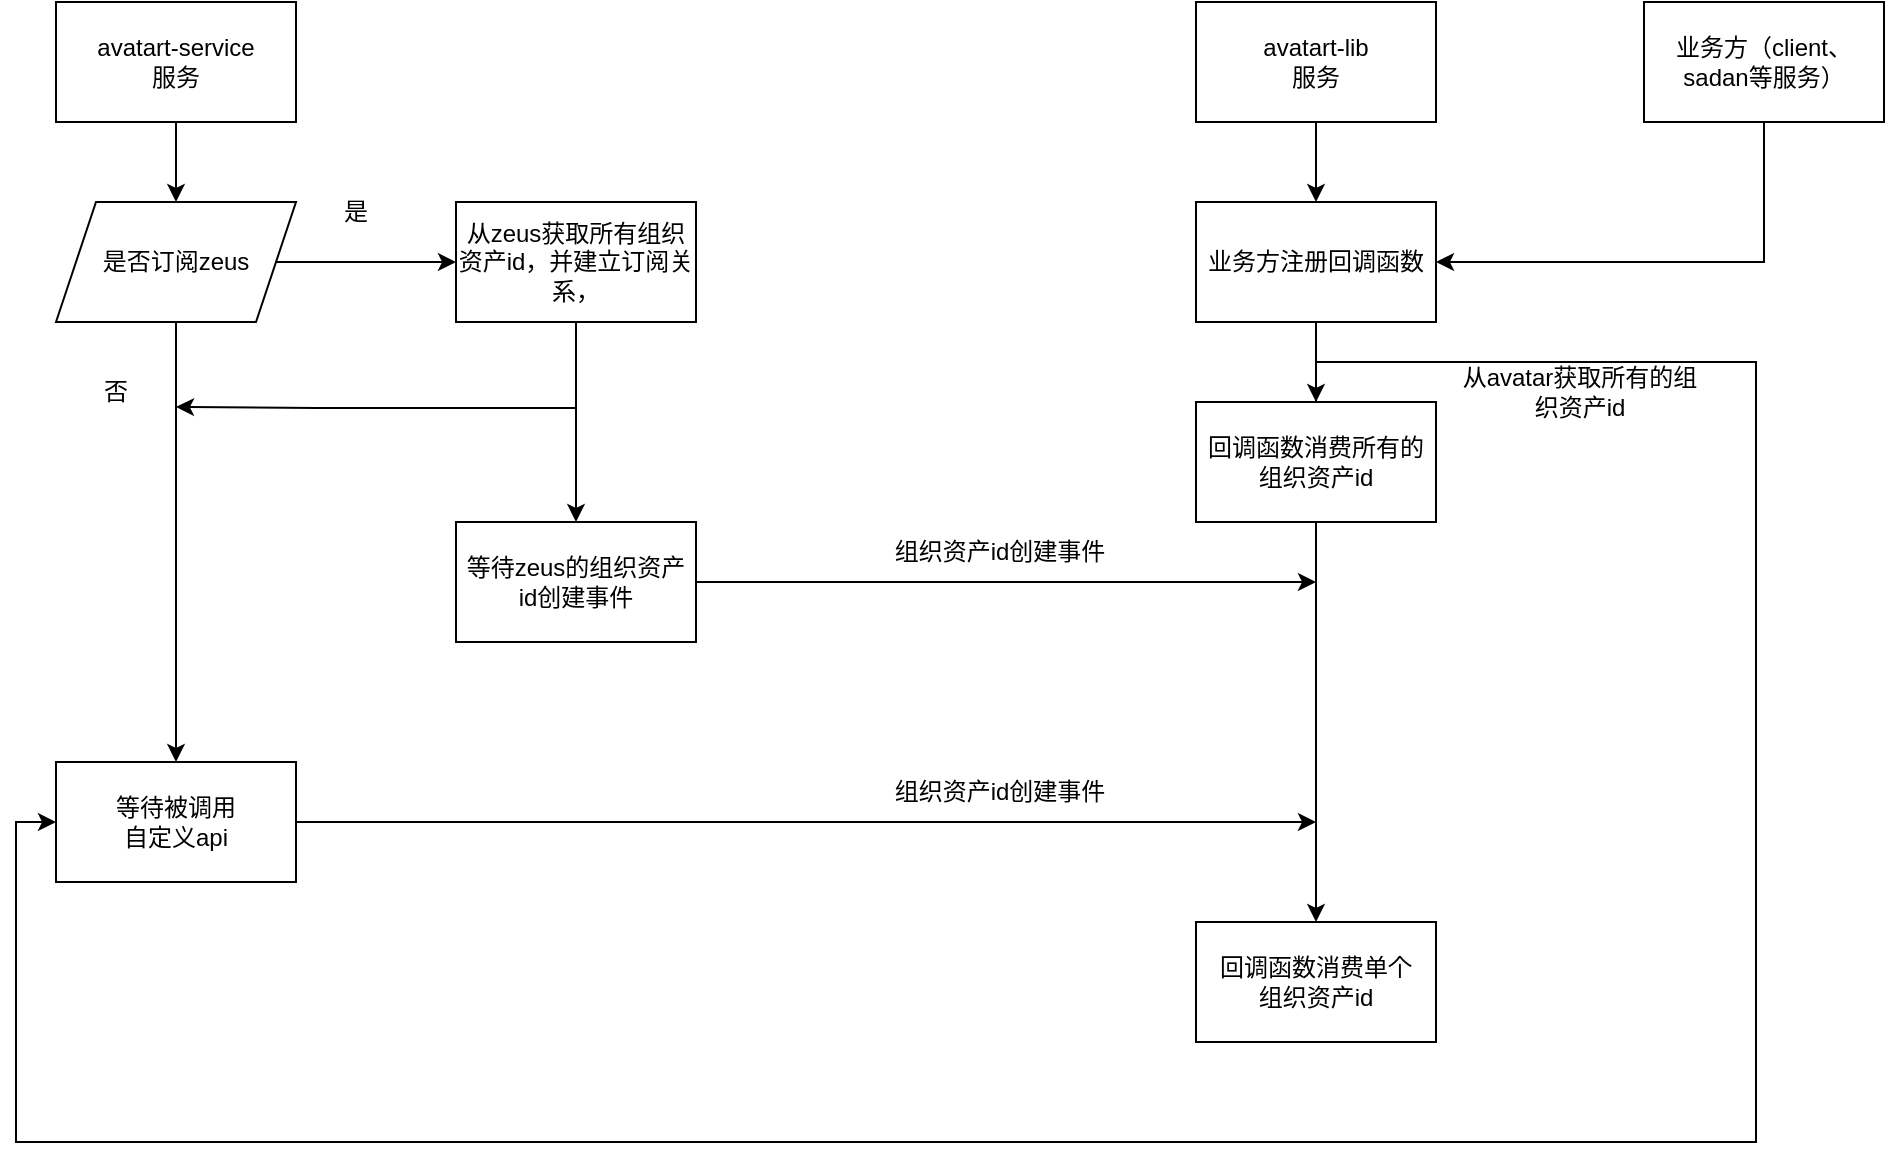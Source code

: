 <mxfile version="21.2.9" type="github">
  <diagram name="第 1 页" id="RVtZiryanWoQw5lHi4cz">
    <mxGraphModel dx="2261" dy="708" grid="1" gridSize="10" guides="1" tooltips="1" connect="1" arrows="1" fold="1" page="1" pageScale="1" pageWidth="827" pageHeight="1169" math="0" shadow="0">
      <root>
        <mxCell id="0" />
        <mxCell id="1" parent="0" />
        <mxCell id="yv8MbHy7xNgvaLxvFnRB-7" value="" style="edgeStyle=orthogonalEdgeStyle;rounded=0;orthogonalLoop=1;jettySize=auto;html=1;" edge="1" parent="1" source="yv8MbHy7xNgvaLxvFnRB-1" target="yv8MbHy7xNgvaLxvFnRB-6">
          <mxGeometry relative="1" as="geometry" />
        </mxCell>
        <mxCell id="yv8MbHy7xNgvaLxvFnRB-1" value="avatart-service&lt;br&gt;服务" style="rounded=0;whiteSpace=wrap;html=1;" vertex="1" parent="1">
          <mxGeometry x="20" y="360" width="120" height="60" as="geometry" />
        </mxCell>
        <mxCell id="yv8MbHy7xNgvaLxvFnRB-9" value="" style="edgeStyle=orthogonalEdgeStyle;rounded=0;orthogonalLoop=1;jettySize=auto;html=1;" edge="1" parent="1" source="yv8MbHy7xNgvaLxvFnRB-6" target="yv8MbHy7xNgvaLxvFnRB-8">
          <mxGeometry relative="1" as="geometry" />
        </mxCell>
        <mxCell id="yv8MbHy7xNgvaLxvFnRB-12" value="" style="edgeStyle=orthogonalEdgeStyle;rounded=0;orthogonalLoop=1;jettySize=auto;html=1;" edge="1" parent="1" source="yv8MbHy7xNgvaLxvFnRB-6" target="yv8MbHy7xNgvaLxvFnRB-11">
          <mxGeometry relative="1" as="geometry" />
        </mxCell>
        <mxCell id="yv8MbHy7xNgvaLxvFnRB-6" value="是否订阅zeus" style="shape=parallelogram;perimeter=parallelogramPerimeter;whiteSpace=wrap;html=1;fixedSize=1;rounded=0;" vertex="1" parent="1">
          <mxGeometry x="20" y="460" width="120" height="60" as="geometry" />
        </mxCell>
        <mxCell id="yv8MbHy7xNgvaLxvFnRB-15" value="" style="edgeStyle=orthogonalEdgeStyle;rounded=0;orthogonalLoop=1;jettySize=auto;html=1;" edge="1" parent="1" source="yv8MbHy7xNgvaLxvFnRB-8" target="yv8MbHy7xNgvaLxvFnRB-14">
          <mxGeometry relative="1" as="geometry" />
        </mxCell>
        <mxCell id="yv8MbHy7xNgvaLxvFnRB-31" style="edgeStyle=orthogonalEdgeStyle;rounded=0;orthogonalLoop=1;jettySize=auto;html=1;entryX=1;entryY=0.75;entryDx=0;entryDy=0;" edge="1" parent="1" source="yv8MbHy7xNgvaLxvFnRB-8" target="yv8MbHy7xNgvaLxvFnRB-13">
          <mxGeometry relative="1" as="geometry">
            <mxPoint x="220" y="570" as="targetPoint" />
            <Array as="points">
              <mxPoint x="280" y="563" />
              <mxPoint x="150" y="563" />
            </Array>
          </mxGeometry>
        </mxCell>
        <mxCell id="yv8MbHy7xNgvaLxvFnRB-8" value="从zeus获取所有组织资产id，并建立订阅关系，" style="whiteSpace=wrap;html=1;rounded=0;" vertex="1" parent="1">
          <mxGeometry x="220" y="460" width="120" height="60" as="geometry" />
        </mxCell>
        <mxCell id="yv8MbHy7xNgvaLxvFnRB-10" value="是" style="text;strokeColor=none;align=center;fillColor=none;html=1;verticalAlign=middle;whiteSpace=wrap;rounded=0;" vertex="1" parent="1">
          <mxGeometry x="140" y="450" width="60" height="30" as="geometry" />
        </mxCell>
        <mxCell id="yv8MbHy7xNgvaLxvFnRB-42" style="edgeStyle=orthogonalEdgeStyle;rounded=0;orthogonalLoop=1;jettySize=auto;html=1;" edge="1" parent="1" source="yv8MbHy7xNgvaLxvFnRB-11">
          <mxGeometry relative="1" as="geometry">
            <mxPoint x="650" y="770" as="targetPoint" />
          </mxGeometry>
        </mxCell>
        <mxCell id="yv8MbHy7xNgvaLxvFnRB-11" value="等待被调用&lt;br&gt;自定义api" style="whiteSpace=wrap;html=1;rounded=0;" vertex="1" parent="1">
          <mxGeometry x="20" y="740" width="120" height="60" as="geometry" />
        </mxCell>
        <mxCell id="yv8MbHy7xNgvaLxvFnRB-13" value="否" style="text;strokeColor=none;align=center;fillColor=none;html=1;verticalAlign=middle;whiteSpace=wrap;rounded=0;" vertex="1" parent="1">
          <mxGeometry x="20" y="540" width="60" height="30" as="geometry" />
        </mxCell>
        <mxCell id="yv8MbHy7xNgvaLxvFnRB-32" style="edgeStyle=orthogonalEdgeStyle;rounded=0;orthogonalLoop=1;jettySize=auto;html=1;" edge="1" parent="1" source="yv8MbHy7xNgvaLxvFnRB-14">
          <mxGeometry relative="1" as="geometry">
            <mxPoint x="650" y="650" as="targetPoint" />
          </mxGeometry>
        </mxCell>
        <mxCell id="yv8MbHy7xNgvaLxvFnRB-14" value="等待zeus的组织资产id创建事件" style="whiteSpace=wrap;html=1;rounded=0;" vertex="1" parent="1">
          <mxGeometry x="220" y="620" width="120" height="60" as="geometry" />
        </mxCell>
        <mxCell id="yv8MbHy7xNgvaLxvFnRB-18" value="" style="edgeStyle=orthogonalEdgeStyle;rounded=0;orthogonalLoop=1;jettySize=auto;html=1;" edge="1" parent="1" source="yv8MbHy7xNgvaLxvFnRB-16" target="yv8MbHy7xNgvaLxvFnRB-17">
          <mxGeometry relative="1" as="geometry" />
        </mxCell>
        <mxCell id="yv8MbHy7xNgvaLxvFnRB-16" value="avatart-lib&lt;br&gt;服务" style="rounded=0;whiteSpace=wrap;html=1;" vertex="1" parent="1">
          <mxGeometry x="590" y="360" width="120" height="60" as="geometry" />
        </mxCell>
        <mxCell id="yv8MbHy7xNgvaLxvFnRB-40" style="edgeStyle=orthogonalEdgeStyle;rounded=0;orthogonalLoop=1;jettySize=auto;html=1;exitX=0.5;exitY=1;exitDx=0;exitDy=0;entryX=0.5;entryY=0;entryDx=0;entryDy=0;" edge="1" parent="1" source="yv8MbHy7xNgvaLxvFnRB-17" target="yv8MbHy7xNgvaLxvFnRB-26">
          <mxGeometry relative="1" as="geometry" />
        </mxCell>
        <mxCell id="yv8MbHy7xNgvaLxvFnRB-17" value="业务方注册回调函数" style="whiteSpace=wrap;html=1;rounded=0;" vertex="1" parent="1">
          <mxGeometry x="590" y="460" width="120" height="60" as="geometry" />
        </mxCell>
        <mxCell id="yv8MbHy7xNgvaLxvFnRB-20" value="" style="edgeStyle=orthogonalEdgeStyle;rounded=0;orthogonalLoop=1;jettySize=auto;html=1;" edge="1" parent="1" source="yv8MbHy7xNgvaLxvFnRB-19" target="yv8MbHy7xNgvaLxvFnRB-17">
          <mxGeometry relative="1" as="geometry">
            <Array as="points">
              <mxPoint x="874" y="490" />
            </Array>
          </mxGeometry>
        </mxCell>
        <mxCell id="yv8MbHy7xNgvaLxvFnRB-19" value="业务方（client、sadan等服务）" style="whiteSpace=wrap;html=1;rounded=0;" vertex="1" parent="1">
          <mxGeometry x="814" y="360" width="120" height="60" as="geometry" />
        </mxCell>
        <mxCell id="yv8MbHy7xNgvaLxvFnRB-23" value="回调函数消费单个&lt;br&gt;组织资产id" style="whiteSpace=wrap;html=1;rounded=0;" vertex="1" parent="1">
          <mxGeometry x="590" y="820" width="120" height="60" as="geometry" />
        </mxCell>
        <mxCell id="yv8MbHy7xNgvaLxvFnRB-38" style="edgeStyle=orthogonalEdgeStyle;rounded=0;orthogonalLoop=1;jettySize=auto;html=1;entryX=0;entryY=0.5;entryDx=0;entryDy=0;" edge="1" parent="1" source="yv8MbHy7xNgvaLxvFnRB-26" target="yv8MbHy7xNgvaLxvFnRB-11">
          <mxGeometry relative="1" as="geometry">
            <mxPoint x="880" y="830" as="targetPoint" />
            <Array as="points">
              <mxPoint x="650" y="540" />
              <mxPoint x="870" y="540" />
              <mxPoint x="870" y="930" />
              <mxPoint y="930" />
              <mxPoint y="770" />
            </Array>
          </mxGeometry>
        </mxCell>
        <mxCell id="yv8MbHy7xNgvaLxvFnRB-41" style="edgeStyle=orthogonalEdgeStyle;rounded=0;orthogonalLoop=1;jettySize=auto;html=1;entryX=0.5;entryY=0;entryDx=0;entryDy=0;" edge="1" parent="1" source="yv8MbHy7xNgvaLxvFnRB-26" target="yv8MbHy7xNgvaLxvFnRB-23">
          <mxGeometry relative="1" as="geometry" />
        </mxCell>
        <mxCell id="yv8MbHy7xNgvaLxvFnRB-26" value="回调函数消费所有的组织资产id" style="rounded=0;whiteSpace=wrap;html=1;" vertex="1" parent="1">
          <mxGeometry x="590" y="560" width="120" height="60" as="geometry" />
        </mxCell>
        <mxCell id="yv8MbHy7xNgvaLxvFnRB-37" value="组织资产id创建事件" style="text;strokeColor=none;align=center;fillColor=none;html=1;verticalAlign=middle;whiteSpace=wrap;rounded=0;" vertex="1" parent="1">
          <mxGeometry x="430" y="620" width="124" height="30" as="geometry" />
        </mxCell>
        <mxCell id="yv8MbHy7xNgvaLxvFnRB-39" value="从avatar获取所有的组织资产id" style="text;strokeColor=none;align=center;fillColor=none;html=1;verticalAlign=middle;whiteSpace=wrap;rounded=0;" vertex="1" parent="1">
          <mxGeometry x="720" y="540" width="124" height="30" as="geometry" />
        </mxCell>
        <mxCell id="yv8MbHy7xNgvaLxvFnRB-43" value="组织资产id创建事件" style="text;strokeColor=none;align=center;fillColor=none;html=1;verticalAlign=middle;whiteSpace=wrap;rounded=0;" vertex="1" parent="1">
          <mxGeometry x="430" y="740" width="124" height="30" as="geometry" />
        </mxCell>
      </root>
    </mxGraphModel>
  </diagram>
</mxfile>
